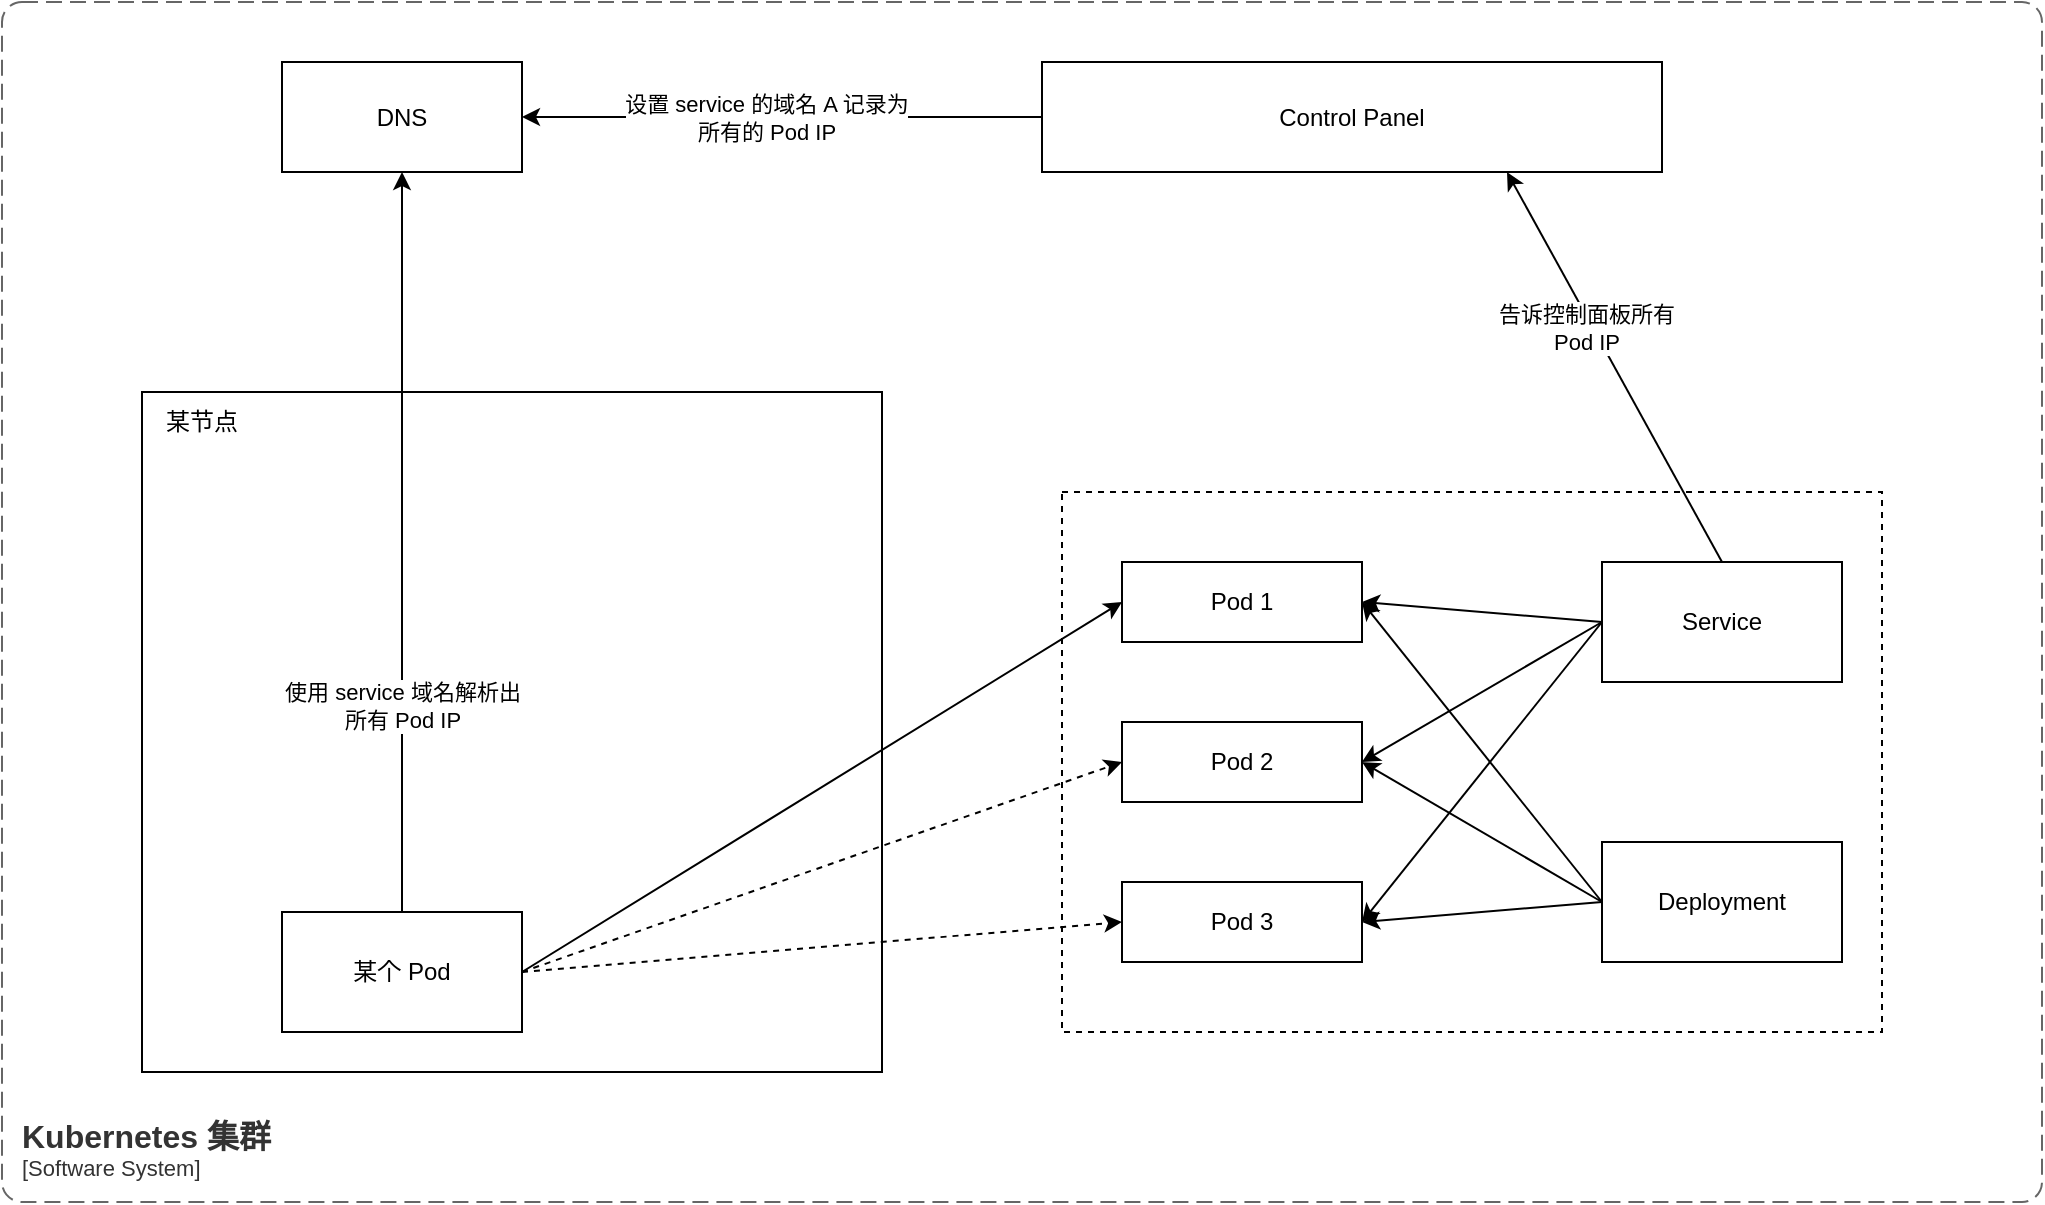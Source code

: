 <mxfile version="20.2.8" type="device"><diagram id="VMjTa1m-Xm72KLQNNYi4" name="第 1 页"><mxGraphModel dx="865" dy="455" grid="1" gridSize="10" guides="1" tooltips="1" connect="1" arrows="1" fold="1" page="1" pageScale="1" pageWidth="827" pageHeight="1169" math="0" shadow="0"><root><mxCell id="0"/><mxCell id="1" parent="0"/><mxCell id="4bPgyeQMj3yjhmxmFcaB-1" value="" style="rounded=0;whiteSpace=wrap;html=1;dashed=1;" vertex="1" parent="1"><mxGeometry x="660" y="335" width="410" height="270" as="geometry"/></mxCell><mxCell id="4bPgyeQMj3yjhmxmFcaB-2" value="" style="rounded=0;whiteSpace=wrap;html=1;" vertex="1" parent="1"><mxGeometry x="200" y="285" width="370" height="340" as="geometry"/></mxCell><mxCell id="4bPgyeQMj3yjhmxmFcaB-5" style="edgeStyle=none;rounded=0;orthogonalLoop=1;jettySize=auto;html=1;exitX=0.5;exitY=0;exitDx=0;exitDy=0;entryX=0.5;entryY=1;entryDx=0;entryDy=0;" edge="1" parent="1" source="4bPgyeQMj3yjhmxmFcaB-7" target="4bPgyeQMj3yjhmxmFcaB-32"><mxGeometry relative="1" as="geometry"/></mxCell><mxCell id="4bPgyeQMj3yjhmxmFcaB-6" value="使用 service 域名解析出&lt;br&gt;所有 Pod IP" style="edgeLabel;html=1;align=center;verticalAlign=middle;resizable=0;points=[];" vertex="1" connectable="0" parent="4bPgyeQMj3yjhmxmFcaB-5"><mxGeometry x="-0.444" relative="1" as="geometry"><mxPoint as="offset"/></mxGeometry></mxCell><mxCell id="4bPgyeQMj3yjhmxmFcaB-7" value="某个 Pod" style="rounded=0;whiteSpace=wrap;html=1;" vertex="1" parent="1"><mxGeometry x="270" y="545" width="120" height="60" as="geometry"/></mxCell><mxCell id="4bPgyeQMj3yjhmxmFcaB-8" style="edgeStyle=none;rounded=0;orthogonalLoop=1;jettySize=auto;html=1;exitX=1;exitY=0.5;exitDx=0;exitDy=0;entryX=0;entryY=0.5;entryDx=0;entryDy=0;" edge="1" parent="1" source="4bPgyeQMj3yjhmxmFcaB-7" target="4bPgyeQMj3yjhmxmFcaB-15"><mxGeometry relative="1" as="geometry"><mxPoint x="530.0" y="470" as="sourcePoint"/></mxGeometry></mxCell><mxCell id="4bPgyeQMj3yjhmxmFcaB-9" style="edgeStyle=none;rounded=0;orthogonalLoop=1;jettySize=auto;html=1;exitX=1;exitY=0.5;exitDx=0;exitDy=0;entryX=0;entryY=0.5;entryDx=0;entryDy=0;dashed=1;" edge="1" parent="1" source="4bPgyeQMj3yjhmxmFcaB-7" target="4bPgyeQMj3yjhmxmFcaB-16"><mxGeometry relative="1" as="geometry"><mxPoint x="530.0" y="470" as="sourcePoint"/></mxGeometry></mxCell><mxCell id="4bPgyeQMj3yjhmxmFcaB-10" style="edgeStyle=none;rounded=0;orthogonalLoop=1;jettySize=auto;html=1;exitX=1;exitY=0.5;exitDx=0;exitDy=0;entryX=0;entryY=0.5;entryDx=0;entryDy=0;dashed=1;" edge="1" parent="1" source="4bPgyeQMj3yjhmxmFcaB-7" target="4bPgyeQMj3yjhmxmFcaB-17"><mxGeometry relative="1" as="geometry"><mxPoint x="530.0" y="470" as="sourcePoint"/></mxGeometry></mxCell><mxCell id="4bPgyeQMj3yjhmxmFcaB-15" value="Pod 1" style="rounded=0;whiteSpace=wrap;html=1;" vertex="1" parent="1"><mxGeometry x="690" y="370" width="120" height="40" as="geometry"/></mxCell><mxCell id="4bPgyeQMj3yjhmxmFcaB-16" value="Pod 2" style="rounded=0;whiteSpace=wrap;html=1;" vertex="1" parent="1"><mxGeometry x="690" y="450" width="120" height="40" as="geometry"/></mxCell><mxCell id="4bPgyeQMj3yjhmxmFcaB-17" value="Pod 3" style="rounded=0;whiteSpace=wrap;html=1;" vertex="1" parent="1"><mxGeometry x="690" y="530" width="120" height="40" as="geometry"/></mxCell><mxCell id="4bPgyeQMj3yjhmxmFcaB-18" style="edgeStyle=none;rounded=0;orthogonalLoop=1;jettySize=auto;html=1;exitX=0;exitY=0.5;exitDx=0;exitDy=0;entryX=1;entryY=0.5;entryDx=0;entryDy=0;" edge="1" parent="1" source="4bPgyeQMj3yjhmxmFcaB-23" target="4bPgyeQMj3yjhmxmFcaB-15"><mxGeometry relative="1" as="geometry"/></mxCell><mxCell id="4bPgyeQMj3yjhmxmFcaB-19" style="edgeStyle=none;rounded=0;orthogonalLoop=1;jettySize=auto;html=1;exitX=0;exitY=0.5;exitDx=0;exitDy=0;entryX=1;entryY=0.5;entryDx=0;entryDy=0;" edge="1" parent="1" source="4bPgyeQMj3yjhmxmFcaB-23" target="4bPgyeQMj3yjhmxmFcaB-16"><mxGeometry relative="1" as="geometry"/></mxCell><mxCell id="4bPgyeQMj3yjhmxmFcaB-20" style="edgeStyle=none;rounded=0;orthogonalLoop=1;jettySize=auto;html=1;exitX=0;exitY=0.5;exitDx=0;exitDy=0;entryX=1;entryY=0.5;entryDx=0;entryDy=0;" edge="1" parent="1" source="4bPgyeQMj3yjhmxmFcaB-23" target="4bPgyeQMj3yjhmxmFcaB-17"><mxGeometry relative="1" as="geometry"/></mxCell><mxCell id="4bPgyeQMj3yjhmxmFcaB-21" style="edgeStyle=none;rounded=0;orthogonalLoop=1;jettySize=auto;html=1;exitX=0.5;exitY=0;exitDx=0;exitDy=0;entryX=0.75;entryY=1;entryDx=0;entryDy=0;" edge="1" parent="1" source="4bPgyeQMj3yjhmxmFcaB-23" target="4bPgyeQMj3yjhmxmFcaB-31"><mxGeometry relative="1" as="geometry"/></mxCell><mxCell id="4bPgyeQMj3yjhmxmFcaB-22" value="告诉控制面板所有&lt;br&gt;Pod IP" style="edgeLabel;html=1;align=center;verticalAlign=middle;resizable=0;points=[];" vertex="1" connectable="0" parent="4bPgyeQMj3yjhmxmFcaB-21"><mxGeometry x="0.211" y="3" relative="1" as="geometry"><mxPoint as="offset"/></mxGeometry></mxCell><mxCell id="4bPgyeQMj3yjhmxmFcaB-23" value="Service" style="rounded=0;whiteSpace=wrap;html=1;" vertex="1" parent="1"><mxGeometry x="930" y="370" width="120" height="60" as="geometry"/></mxCell><mxCell id="4bPgyeQMj3yjhmxmFcaB-24" style="rounded=0;orthogonalLoop=1;jettySize=auto;html=1;exitX=0;exitY=0.5;exitDx=0;exitDy=0;entryX=1;entryY=0.5;entryDx=0;entryDy=0;" edge="1" parent="1" source="4bPgyeQMj3yjhmxmFcaB-27" target="4bPgyeQMj3yjhmxmFcaB-17"><mxGeometry relative="1" as="geometry"/></mxCell><mxCell id="4bPgyeQMj3yjhmxmFcaB-25" style="edgeStyle=none;rounded=0;orthogonalLoop=1;jettySize=auto;html=1;exitX=0;exitY=0.5;exitDx=0;exitDy=0;entryX=1;entryY=0.5;entryDx=0;entryDy=0;" edge="1" parent="1" source="4bPgyeQMj3yjhmxmFcaB-27" target="4bPgyeQMj3yjhmxmFcaB-16"><mxGeometry relative="1" as="geometry"/></mxCell><mxCell id="4bPgyeQMj3yjhmxmFcaB-26" style="edgeStyle=none;rounded=0;orthogonalLoop=1;jettySize=auto;html=1;exitX=0;exitY=0.5;exitDx=0;exitDy=0;entryX=1;entryY=0.5;entryDx=0;entryDy=0;" edge="1" parent="1" source="4bPgyeQMj3yjhmxmFcaB-27" target="4bPgyeQMj3yjhmxmFcaB-15"><mxGeometry relative="1" as="geometry"/></mxCell><mxCell id="4bPgyeQMj3yjhmxmFcaB-27" value="Deployment" style="rounded=0;whiteSpace=wrap;html=1;" vertex="1" parent="1"><mxGeometry x="930" y="510" width="120" height="60" as="geometry"/></mxCell><mxCell id="4bPgyeQMj3yjhmxmFcaB-28" value="某节点" style="text;html=1;strokeColor=none;fillColor=none;align=center;verticalAlign=middle;whiteSpace=wrap;rounded=0;" vertex="1" parent="1"><mxGeometry x="200" y="285" width="60" height="30" as="geometry"/></mxCell><mxCell id="4bPgyeQMj3yjhmxmFcaB-34" style="edgeStyle=orthogonalEdgeStyle;rounded=0;orthogonalLoop=1;jettySize=auto;html=1;exitX=0;exitY=0.5;exitDx=0;exitDy=0;entryX=1;entryY=0.5;entryDx=0;entryDy=0;" edge="1" parent="1" source="4bPgyeQMj3yjhmxmFcaB-31" target="4bPgyeQMj3yjhmxmFcaB-32"><mxGeometry relative="1" as="geometry"/></mxCell><mxCell id="4bPgyeQMj3yjhmxmFcaB-35" value="设置 service 的域名 A 记录为&lt;br&gt;所有的 Pod IP" style="edgeLabel;html=1;align=center;verticalAlign=middle;resizable=0;points=[];" vertex="1" connectable="0" parent="4bPgyeQMj3yjhmxmFcaB-34"><mxGeometry x="0.276" y="2" relative="1" as="geometry"><mxPoint x="28" y="-2" as="offset"/></mxGeometry></mxCell><mxCell id="4bPgyeQMj3yjhmxmFcaB-31" value="Control Panel" style="rounded=0;whiteSpace=wrap;html=1;" vertex="1" parent="1"><mxGeometry x="650" y="120" width="310" height="55" as="geometry"/></mxCell><mxCell id="4bPgyeQMj3yjhmxmFcaB-32" value="DNS" style="rounded=0;whiteSpace=wrap;html=1;" vertex="1" parent="1"><mxGeometry x="270" y="120" width="120" height="55" as="geometry"/></mxCell><object placeholders="1" c4Name="Kubernetes 集群" c4Type="SystemScopeBoundary" c4Application="Software System" label="&lt;font style=&quot;font-size: 16px&quot;&gt;&lt;b&gt;&lt;div style=&quot;text-align: left&quot;&gt;%c4Name%&lt;/div&gt;&lt;/b&gt;&lt;/font&gt;&lt;div style=&quot;text-align: left&quot;&gt;[%c4Application%]&lt;/div&gt;" id="4bPgyeQMj3yjhmxmFcaB-33"><mxCell style="rounded=1;fontSize=11;whiteSpace=wrap;html=1;dashed=1;arcSize=20;fillColor=none;strokeColor=#666666;fontColor=#333333;labelBackgroundColor=none;align=left;verticalAlign=bottom;labelBorderColor=none;spacingTop=0;spacing=10;dashPattern=8 4;metaEdit=1;rotatable=0;perimeter=rectanglePerimeter;noLabel=0;labelPadding=0;allowArrows=0;connectable=0;expand=0;recursiveResize=0;editable=1;pointerEvents=0;absoluteArcSize=1;points=[[0.25,0,0],[0.5,0,0],[0.75,0,0],[1,0.25,0],[1,0.5,0],[1,0.75,0],[0.75,1,0],[0.5,1,0],[0.25,1,0],[0,0.75,0],[0,0.5,0],[0,0.25,0]];" vertex="1" parent="1"><mxGeometry x="130" y="90" width="1020" height="600" as="geometry"/></mxCell></object></root></mxGraphModel></diagram></mxfile>